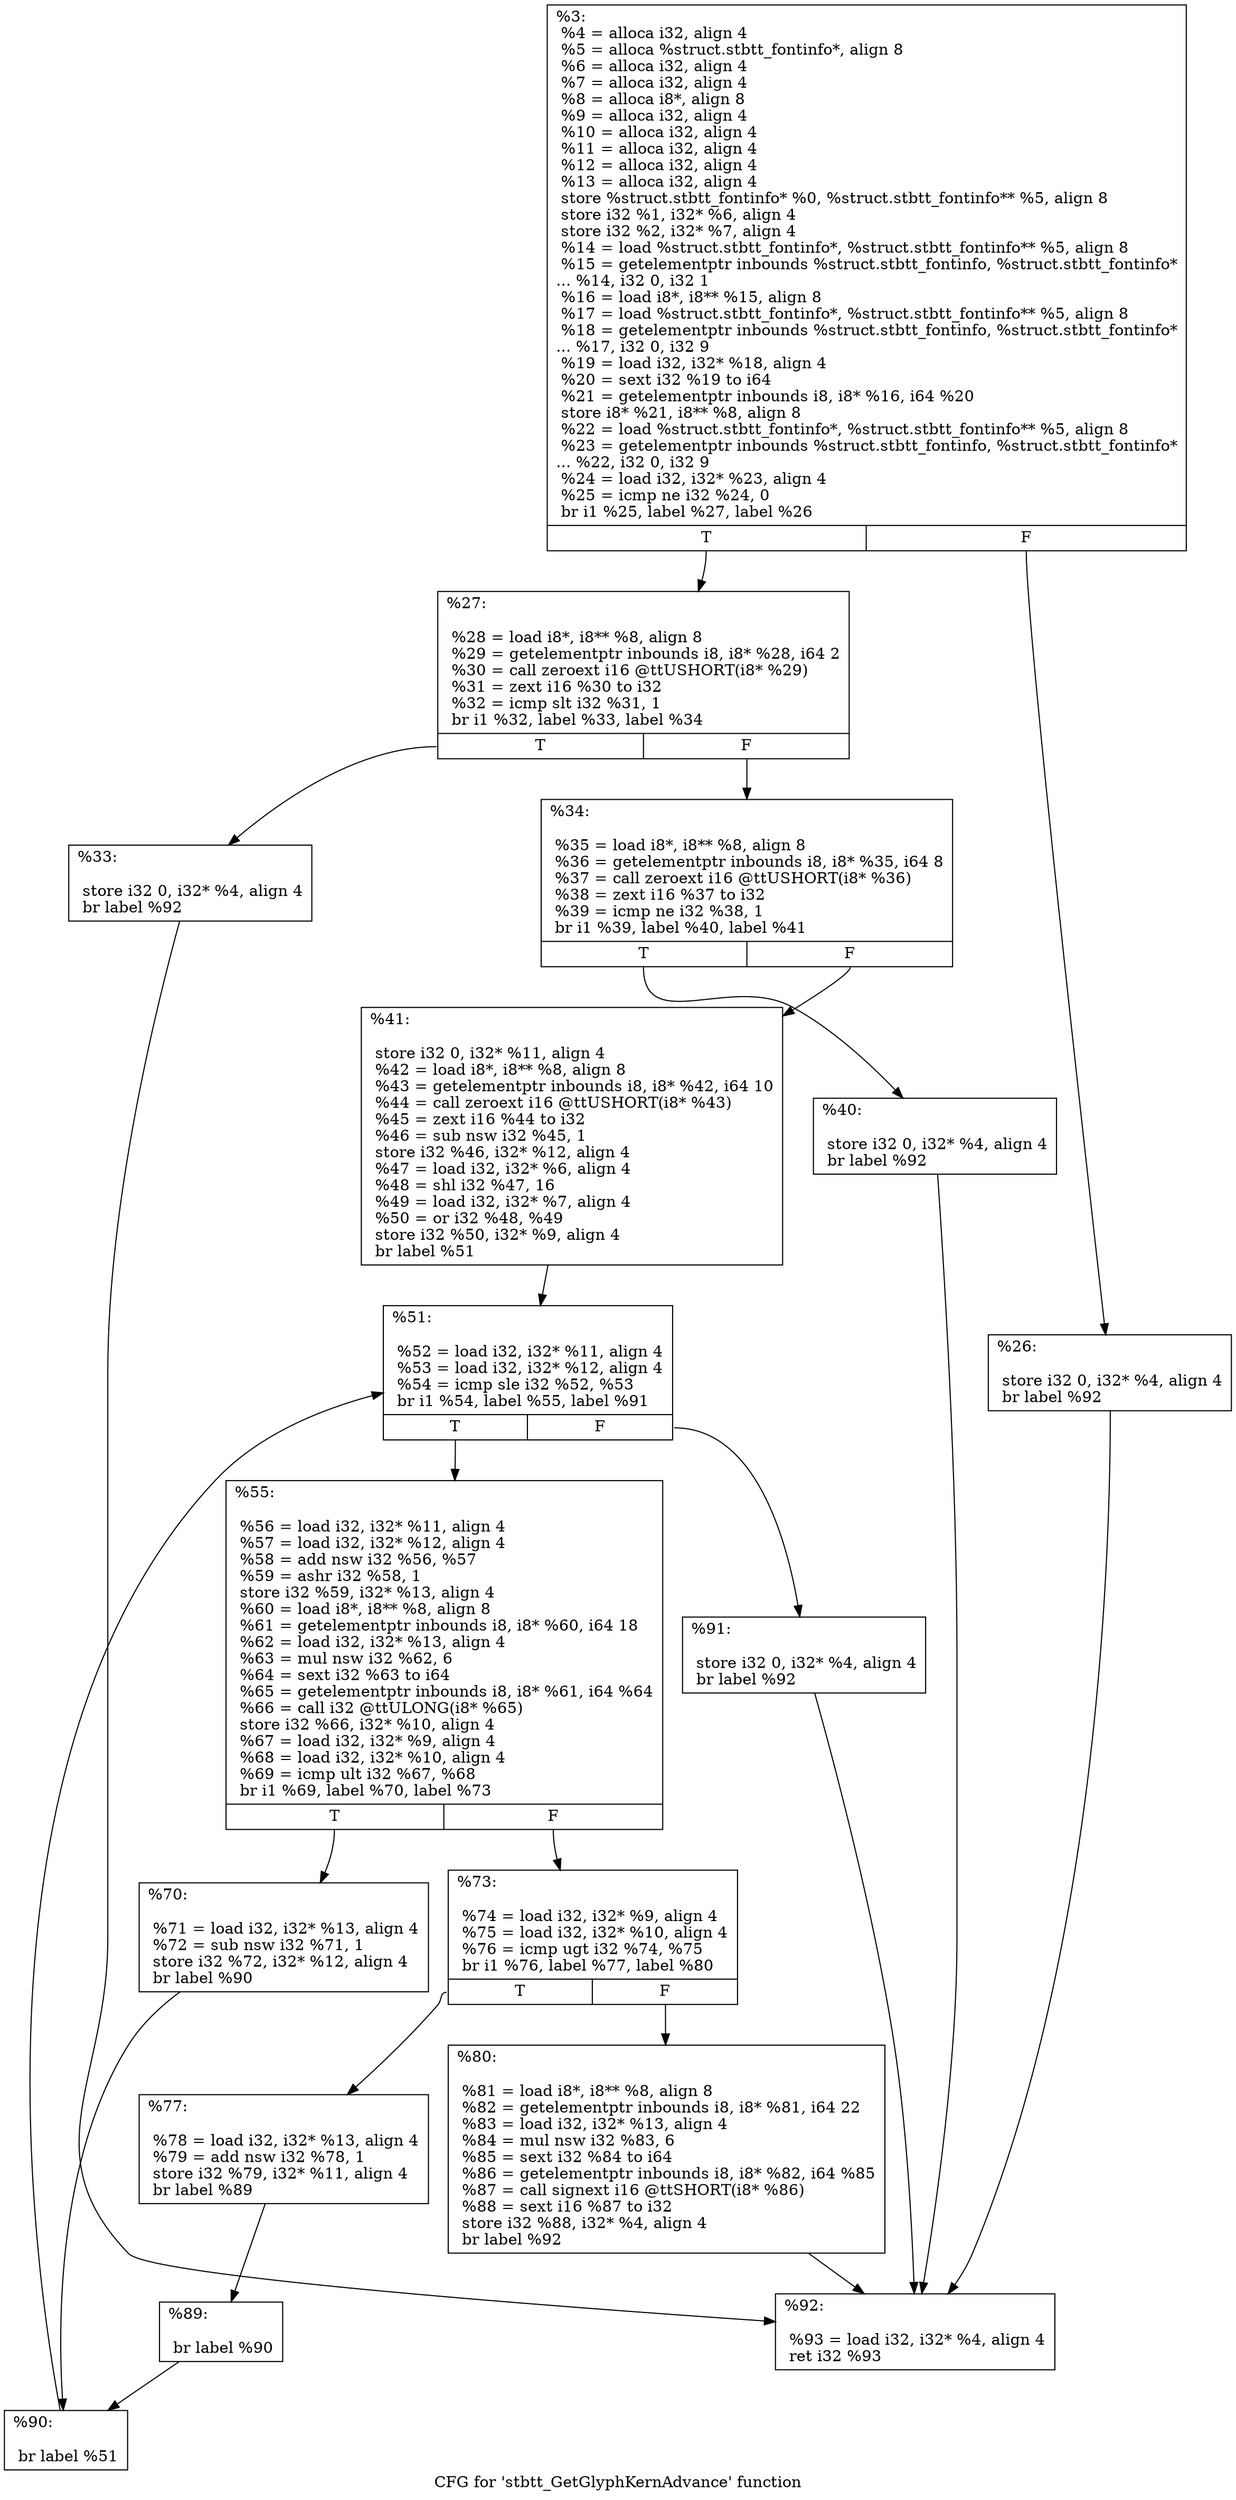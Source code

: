 digraph "CFG for 'stbtt_GetGlyphKernAdvance' function" {
	label="CFG for 'stbtt_GetGlyphKernAdvance' function";

	Node0x2a06a50 [shape=record,label="{%3:\l  %4 = alloca i32, align 4\l  %5 = alloca %struct.stbtt_fontinfo*, align 8\l  %6 = alloca i32, align 4\l  %7 = alloca i32, align 4\l  %8 = alloca i8*, align 8\l  %9 = alloca i32, align 4\l  %10 = alloca i32, align 4\l  %11 = alloca i32, align 4\l  %12 = alloca i32, align 4\l  %13 = alloca i32, align 4\l  store %struct.stbtt_fontinfo* %0, %struct.stbtt_fontinfo** %5, align 8\l  store i32 %1, i32* %6, align 4\l  store i32 %2, i32* %7, align 4\l  %14 = load %struct.stbtt_fontinfo*, %struct.stbtt_fontinfo** %5, align 8\l  %15 = getelementptr inbounds %struct.stbtt_fontinfo, %struct.stbtt_fontinfo*\l... %14, i32 0, i32 1\l  %16 = load i8*, i8** %15, align 8\l  %17 = load %struct.stbtt_fontinfo*, %struct.stbtt_fontinfo** %5, align 8\l  %18 = getelementptr inbounds %struct.stbtt_fontinfo, %struct.stbtt_fontinfo*\l... %17, i32 0, i32 9\l  %19 = load i32, i32* %18, align 4\l  %20 = sext i32 %19 to i64\l  %21 = getelementptr inbounds i8, i8* %16, i64 %20\l  store i8* %21, i8** %8, align 8\l  %22 = load %struct.stbtt_fontinfo*, %struct.stbtt_fontinfo** %5, align 8\l  %23 = getelementptr inbounds %struct.stbtt_fontinfo, %struct.stbtt_fontinfo*\l... %22, i32 0, i32 9\l  %24 = load i32, i32* %23, align 4\l  %25 = icmp ne i32 %24, 0\l  br i1 %25, label %27, label %26\l|{<s0>T|<s1>F}}"];
	Node0x2a06a50:s0 -> Node0x2a06b50;
	Node0x2a06a50:s1 -> Node0x2a08f80;
	Node0x2a08f80 [shape=record,label="{%26:\l\l  store i32 0, i32* %4, align 4\l  br label %92\l}"];
	Node0x2a08f80 -> Node0x2a09120;
	Node0x2a06b50 [shape=record,label="{%27:\l\l  %28 = load i8*, i8** %8, align 8\l  %29 = getelementptr inbounds i8, i8* %28, i64 2\l  %30 = call zeroext i16 @ttUSHORT(i8* %29)\l  %31 = zext i16 %30 to i32\l  %32 = icmp slt i32 %31, 1\l  br i1 %32, label %33, label %34\l|{<s0>T|<s1>F}}"];
	Node0x2a06b50:s0 -> Node0x2a08a20;
	Node0x2a06b50:s1 -> Node0x2a08a70;
	Node0x2a08a20 [shape=record,label="{%33:\l\l  store i32 0, i32* %4, align 4\l  br label %92\l}"];
	Node0x2a08a20 -> Node0x2a09120;
	Node0x2a08a70 [shape=record,label="{%34:\l\l  %35 = load i8*, i8** %8, align 8\l  %36 = getelementptr inbounds i8, i8* %35, i64 8\l  %37 = call zeroext i16 @ttUSHORT(i8* %36)\l  %38 = zext i16 %37 to i32\l  %39 = icmp ne i32 %38, 1\l  br i1 %39, label %40, label %41\l|{<s0>T|<s1>F}}"];
	Node0x2a08a70:s0 -> Node0x2a09ab0;
	Node0x2a08a70:s1 -> Node0x2a09b00;
	Node0x2a09ab0 [shape=record,label="{%40:\l\l  store i32 0, i32* %4, align 4\l  br label %92\l}"];
	Node0x2a09ab0 -> Node0x2a09120;
	Node0x2a09b00 [shape=record,label="{%41:\l\l  store i32 0, i32* %11, align 4\l  %42 = load i8*, i8** %8, align 8\l  %43 = getelementptr inbounds i8, i8* %42, i64 10\l  %44 = call zeroext i16 @ttUSHORT(i8* %43)\l  %45 = zext i16 %44 to i32\l  %46 = sub nsw i32 %45, 1\l  store i32 %46, i32* %12, align 4\l  %47 = load i32, i32* %6, align 4\l  %48 = shl i32 %47, 16\l  %49 = load i32, i32* %7, align 4\l  %50 = or i32 %48, %49\l  store i32 %50, i32* %9, align 4\l  br label %51\l}"];
	Node0x2a09b00 -> Node0x2a0a2b0;
	Node0x2a0a2b0 [shape=record,label="{%51:\l\l  %52 = load i32, i32* %11, align 4\l  %53 = load i32, i32* %12, align 4\l  %54 = icmp sle i32 %52, %53\l  br i1 %54, label %55, label %91\l|{<s0>T|<s1>F}}"];
	Node0x2a0a2b0:s0 -> Node0x2a0a4a0;
	Node0x2a0a2b0:s1 -> Node0x2a0a4f0;
	Node0x2a0a4a0 [shape=record,label="{%55:\l\l  %56 = load i32, i32* %11, align 4\l  %57 = load i32, i32* %12, align 4\l  %58 = add nsw i32 %56, %57\l  %59 = ashr i32 %58, 1\l  store i32 %59, i32* %13, align 4\l  %60 = load i8*, i8** %8, align 8\l  %61 = getelementptr inbounds i8, i8* %60, i64 18\l  %62 = load i32, i32* %13, align 4\l  %63 = mul nsw i32 %62, 6\l  %64 = sext i32 %63 to i64\l  %65 = getelementptr inbounds i8, i8* %61, i64 %64\l  %66 = call i32 @ttULONG(i8* %65)\l  store i32 %66, i32* %10, align 4\l  %67 = load i32, i32* %9, align 4\l  %68 = load i32, i32* %10, align 4\l  %69 = icmp ult i32 %67, %68\l  br i1 %69, label %70, label %73\l|{<s0>T|<s1>F}}"];
	Node0x2a0a4a0:s0 -> Node0x2a0af90;
	Node0x2a0a4a0:s1 -> Node0x2a0b020;
	Node0x2a0af90 [shape=record,label="{%70:\l\l  %71 = load i32, i32* %13, align 4\l  %72 = sub nsw i32 %71, 1\l  store i32 %72, i32* %12, align 4\l  br label %90\l}"];
	Node0x2a0af90 -> Node0x2a0b2a0;
	Node0x2a0b020 [shape=record,label="{%73:\l\l  %74 = load i32, i32* %9, align 4\l  %75 = load i32, i32* %10, align 4\l  %76 = icmp ugt i32 %74, %75\l  br i1 %76, label %77, label %80\l|{<s0>T|<s1>F}}"];
	Node0x2a0b020:s0 -> Node0x2a0b490;
	Node0x2a0b020:s1 -> Node0x2a0b4e0;
	Node0x2a0b490 [shape=record,label="{%77:\l\l  %78 = load i32, i32* %13, align 4\l  %79 = add nsw i32 %78, 1\l  store i32 %79, i32* %11, align 4\l  br label %89\l}"];
	Node0x2a0b490 -> Node0x2a0b760;
	Node0x2a0b4e0 [shape=record,label="{%80:\l\l  %81 = load i8*, i8** %8, align 8\l  %82 = getelementptr inbounds i8, i8* %81, i64 22\l  %83 = load i32, i32* %13, align 4\l  %84 = mul nsw i32 %83, 6\l  %85 = sext i32 %84 to i64\l  %86 = getelementptr inbounds i8, i8* %82, i64 %85\l  %87 = call signext i16 @ttSHORT(i8* %86)\l  %88 = sext i16 %87 to i32\l  store i32 %88, i32* %4, align 4\l  br label %92\l}"];
	Node0x2a0b4e0 -> Node0x2a09120;
	Node0x2a0b760 [shape=record,label="{%89:\l\l  br label %90\l}"];
	Node0x2a0b760 -> Node0x2a0b2a0;
	Node0x2a0b2a0 [shape=record,label="{%90:\l\l  br label %51\l}"];
	Node0x2a0b2a0 -> Node0x2a0a2b0;
	Node0x2a0a4f0 [shape=record,label="{%91:\l\l  store i32 0, i32* %4, align 4\l  br label %92\l}"];
	Node0x2a0a4f0 -> Node0x2a09120;
	Node0x2a09120 [shape=record,label="{%92:\l\l  %93 = load i32, i32* %4, align 4\l  ret i32 %93\l}"];
}
